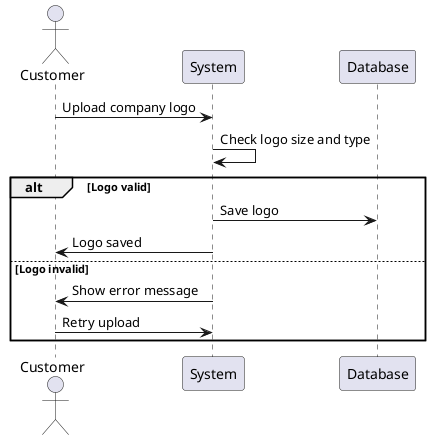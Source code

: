 @startuml UploadLogo
actor Customer
participant System
participant Database

Customer -> System: Upload company logo
System -> System: Check logo size and type
alt Logo valid
    System -> Database: Save logo
    System -> Customer: Logo saved
else Logo invalid
    System -> Customer: Show error message
    Customer -> System: Retry upload
end
@enduml

